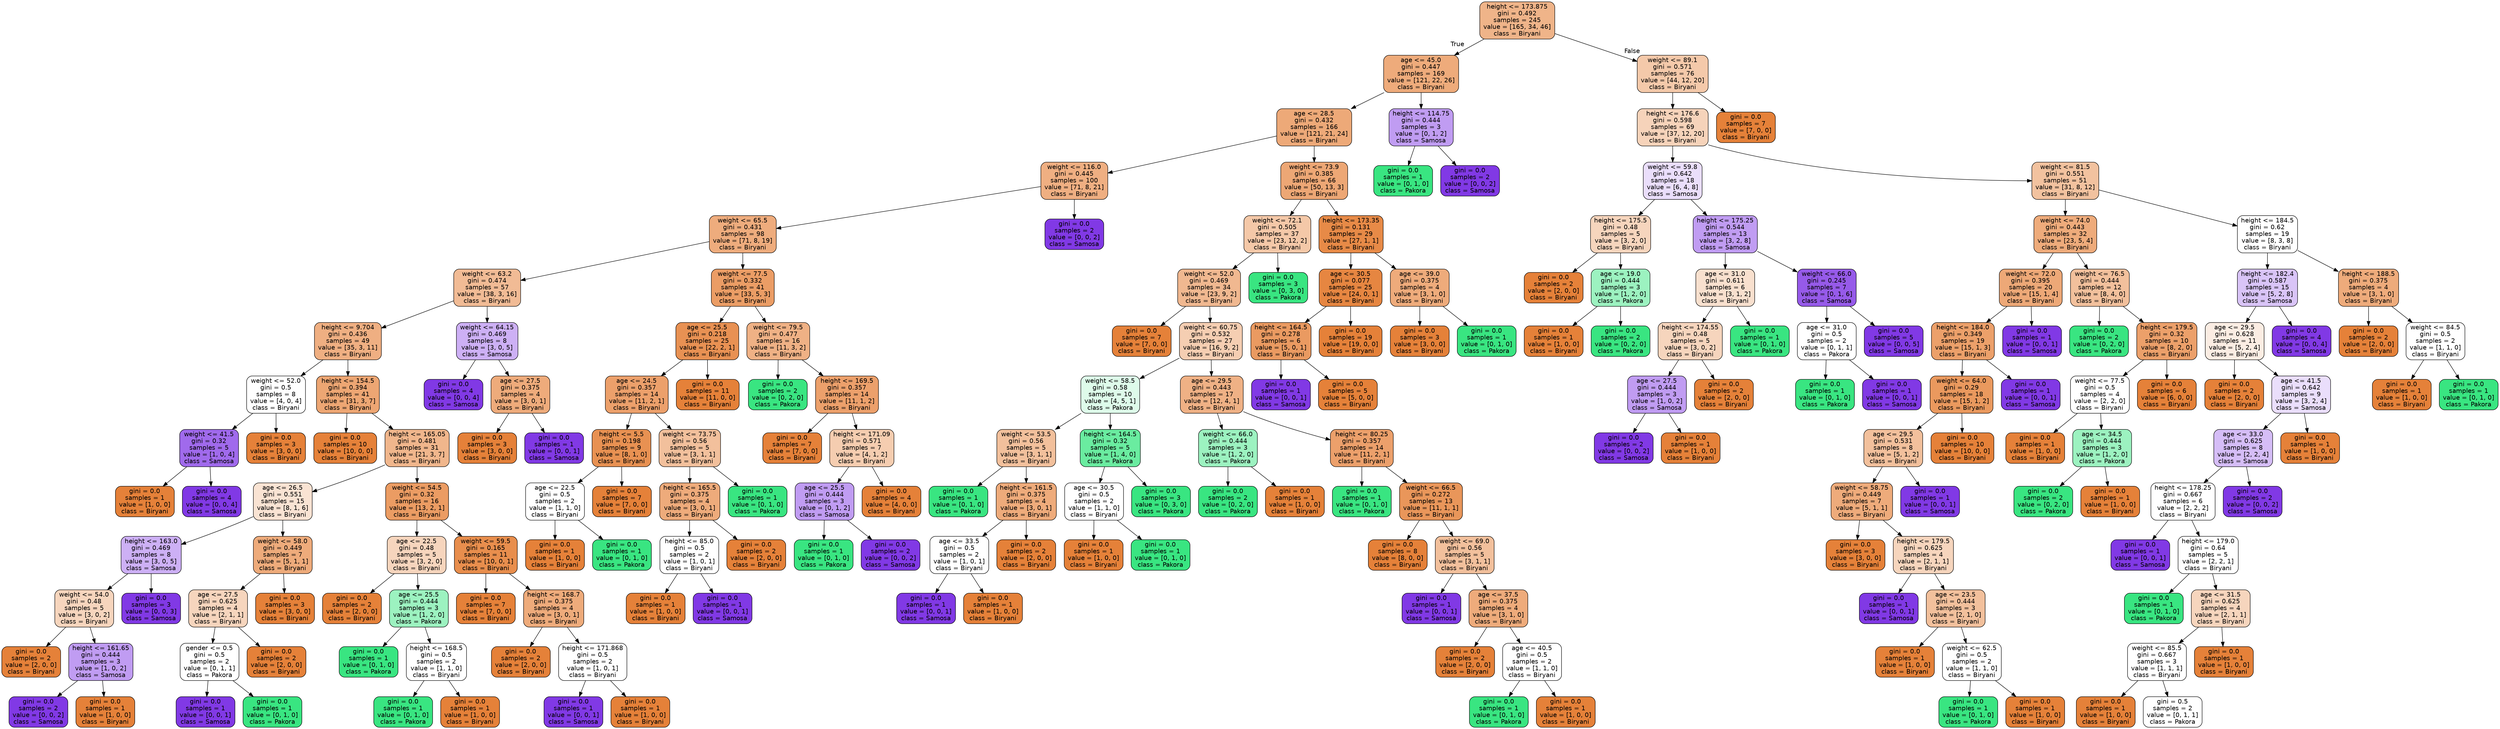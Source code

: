 digraph Tree {
node [shape=box, style="filled, rounded", color="black", fontname="helvetica"] ;
edge [fontname="helvetica"] ;
0 [label="height <= 173.875\ngini = 0.492\nsamples = 245\nvalue = [165, 34, 46]\nclass = Biryani", fillcolor="#efb489"] ;
1 [label="age <= 45.0\ngini = 0.447\nsamples = 169\nvalue = [121, 22, 26]\nclass = Biryani", fillcolor="#eeab7b"] ;
0 -> 1 [labeldistance=2.5, labelangle=45, headlabel="True"] ;
2 [label="age <= 28.5\ngini = 0.432\nsamples = 166\nvalue = [121, 21, 24]\nclass = Biryani", fillcolor="#eda978"] ;
1 -> 2 ;
3 [label="weight <= 116.0\ngini = 0.445\nsamples = 100\nvalue = [71, 8, 21]\nclass = Biryani", fillcolor="#efaf82"] ;
2 -> 3 ;
4 [label="weight <= 65.5\ngini = 0.431\nsamples = 98\nvalue = [71, 8, 19]\nclass = Biryani", fillcolor="#eeac7d"] ;
3 -> 4 ;
5 [label="weight <= 63.2\ngini = 0.474\nsamples = 57\nvalue = [38, 3, 16]\nclass = Biryani", fillcolor="#f1bb95"] ;
4 -> 5 ;
6 [label="height <= 9.704\ngini = 0.436\nsamples = 49\nvalue = [35, 3, 11]\nclass = Biryani", fillcolor="#efaf82"] ;
5 -> 6 ;
7 [label="weight <= 52.0\ngini = 0.5\nsamples = 8\nvalue = [4, 0, 4]\nclass = Biryani", fillcolor="#ffffff"] ;
6 -> 7 ;
8 [label="weight <= 41.5\ngini = 0.32\nsamples = 5\nvalue = [1, 0, 4]\nclass = Samosa", fillcolor="#a06aec"] ;
7 -> 8 ;
9 [label="gini = 0.0\nsamples = 1\nvalue = [1, 0, 0]\nclass = Biryani", fillcolor="#e58139"] ;
8 -> 9 ;
10 [label="gini = 0.0\nsamples = 4\nvalue = [0, 0, 4]\nclass = Samosa", fillcolor="#8139e5"] ;
8 -> 10 ;
11 [label="gini = 0.0\nsamples = 3\nvalue = [3, 0, 0]\nclass = Biryani", fillcolor="#e58139"] ;
7 -> 11 ;
12 [label="height <= 154.5\ngini = 0.394\nsamples = 41\nvalue = [31, 3, 7]\nclass = Biryani", fillcolor="#eda673"] ;
6 -> 12 ;
13 [label="gini = 0.0\nsamples = 10\nvalue = [10, 0, 0]\nclass = Biryani", fillcolor="#e58139"] ;
12 -> 13 ;
14 [label="height <= 165.05\ngini = 0.481\nsamples = 31\nvalue = [21, 3, 7]\nclass = Biryani", fillcolor="#f0b68c"] ;
12 -> 14 ;
15 [label="age <= 26.5\ngini = 0.551\nsamples = 15\nvalue = [8, 1, 6]\nclass = Biryani", fillcolor="#f9e3d3"] ;
14 -> 15 ;
16 [label="height <= 163.0\ngini = 0.469\nsamples = 8\nvalue = [3, 0, 5]\nclass = Samosa", fillcolor="#cdb0f5"] ;
15 -> 16 ;
17 [label="weight <= 54.0\ngini = 0.48\nsamples = 5\nvalue = [3, 0, 2]\nclass = Biryani", fillcolor="#f6d5bd"] ;
16 -> 17 ;
18 [label="gini = 0.0\nsamples = 2\nvalue = [2, 0, 0]\nclass = Biryani", fillcolor="#e58139"] ;
17 -> 18 ;
19 [label="height <= 161.65\ngini = 0.444\nsamples = 3\nvalue = [1, 0, 2]\nclass = Samosa", fillcolor="#c09cf2"] ;
17 -> 19 ;
20 [label="gini = 0.0\nsamples = 2\nvalue = [0, 0, 2]\nclass = Samosa", fillcolor="#8139e5"] ;
19 -> 20 ;
21 [label="gini = 0.0\nsamples = 1\nvalue = [1, 0, 0]\nclass = Biryani", fillcolor="#e58139"] ;
19 -> 21 ;
22 [label="gini = 0.0\nsamples = 3\nvalue = [0, 0, 3]\nclass = Samosa", fillcolor="#8139e5"] ;
16 -> 22 ;
23 [label="weight <= 58.0\ngini = 0.449\nsamples = 7\nvalue = [5, 1, 1]\nclass = Biryani", fillcolor="#eeab7b"] ;
15 -> 23 ;
24 [label="age <= 27.5\ngini = 0.625\nsamples = 4\nvalue = [2, 1, 1]\nclass = Biryani", fillcolor="#f6d5bd"] ;
23 -> 24 ;
25 [label="gender <= 0.5\ngini = 0.5\nsamples = 2\nvalue = [0, 1, 1]\nclass = Pakora", fillcolor="#ffffff"] ;
24 -> 25 ;
26 [label="gini = 0.0\nsamples = 1\nvalue = [0, 0, 1]\nclass = Samosa", fillcolor="#8139e5"] ;
25 -> 26 ;
27 [label="gini = 0.0\nsamples = 1\nvalue = [0, 1, 0]\nclass = Pakora", fillcolor="#39e581"] ;
25 -> 27 ;
28 [label="gini = 0.0\nsamples = 2\nvalue = [2, 0, 0]\nclass = Biryani", fillcolor="#e58139"] ;
24 -> 28 ;
29 [label="gini = 0.0\nsamples = 3\nvalue = [3, 0, 0]\nclass = Biryani", fillcolor="#e58139"] ;
23 -> 29 ;
30 [label="weight <= 54.5\ngini = 0.32\nsamples = 16\nvalue = [13, 2, 1]\nclass = Biryani", fillcolor="#eb9c63"] ;
14 -> 30 ;
31 [label="age <= 22.5\ngini = 0.48\nsamples = 5\nvalue = [3, 2, 0]\nclass = Biryani", fillcolor="#f6d5bd"] ;
30 -> 31 ;
32 [label="gini = 0.0\nsamples = 2\nvalue = [2, 0, 0]\nclass = Biryani", fillcolor="#e58139"] ;
31 -> 32 ;
33 [label="age <= 25.5\ngini = 0.444\nsamples = 3\nvalue = [1, 2, 0]\nclass = Pakora", fillcolor="#9cf2c0"] ;
31 -> 33 ;
34 [label="gini = 0.0\nsamples = 1\nvalue = [0, 1, 0]\nclass = Pakora", fillcolor="#39e581"] ;
33 -> 34 ;
35 [label="height <= 168.5\ngini = 0.5\nsamples = 2\nvalue = [1, 1, 0]\nclass = Biryani", fillcolor="#ffffff"] ;
33 -> 35 ;
36 [label="gini = 0.0\nsamples = 1\nvalue = [0, 1, 0]\nclass = Pakora", fillcolor="#39e581"] ;
35 -> 36 ;
37 [label="gini = 0.0\nsamples = 1\nvalue = [1, 0, 0]\nclass = Biryani", fillcolor="#e58139"] ;
35 -> 37 ;
38 [label="weight <= 59.5\ngini = 0.165\nsamples = 11\nvalue = [10, 0, 1]\nclass = Biryani", fillcolor="#e88e4d"] ;
30 -> 38 ;
39 [label="gini = 0.0\nsamples = 7\nvalue = [7, 0, 0]\nclass = Biryani", fillcolor="#e58139"] ;
38 -> 39 ;
40 [label="height <= 168.7\ngini = 0.375\nsamples = 4\nvalue = [3, 0, 1]\nclass = Biryani", fillcolor="#eeab7b"] ;
38 -> 40 ;
41 [label="gini = 0.0\nsamples = 2\nvalue = [2, 0, 0]\nclass = Biryani", fillcolor="#e58139"] ;
40 -> 41 ;
42 [label="height <= 171.868\ngini = 0.5\nsamples = 2\nvalue = [1, 0, 1]\nclass = Biryani", fillcolor="#ffffff"] ;
40 -> 42 ;
43 [label="gini = 0.0\nsamples = 1\nvalue = [0, 0, 1]\nclass = Samosa", fillcolor="#8139e5"] ;
42 -> 43 ;
44 [label="gini = 0.0\nsamples = 1\nvalue = [1, 0, 0]\nclass = Biryani", fillcolor="#e58139"] ;
42 -> 44 ;
45 [label="weight <= 64.15\ngini = 0.469\nsamples = 8\nvalue = [3, 0, 5]\nclass = Samosa", fillcolor="#cdb0f5"] ;
5 -> 45 ;
46 [label="gini = 0.0\nsamples = 4\nvalue = [0, 0, 4]\nclass = Samosa", fillcolor="#8139e5"] ;
45 -> 46 ;
47 [label="age <= 27.5\ngini = 0.375\nsamples = 4\nvalue = [3, 0, 1]\nclass = Biryani", fillcolor="#eeab7b"] ;
45 -> 47 ;
48 [label="gini = 0.0\nsamples = 3\nvalue = [3, 0, 0]\nclass = Biryani", fillcolor="#e58139"] ;
47 -> 48 ;
49 [label="gini = 0.0\nsamples = 1\nvalue = [0, 0, 1]\nclass = Samosa", fillcolor="#8139e5"] ;
47 -> 49 ;
50 [label="weight <= 77.5\ngini = 0.332\nsamples = 41\nvalue = [33, 5, 3]\nclass = Biryani", fillcolor="#eb9d65"] ;
4 -> 50 ;
51 [label="age <= 25.5\ngini = 0.218\nsamples = 25\nvalue = [22, 2, 1]\nclass = Biryani", fillcolor="#e89153"] ;
50 -> 51 ;
52 [label="age <= 24.5\ngini = 0.357\nsamples = 14\nvalue = [11, 2, 1]\nclass = Biryani", fillcolor="#eca06b"] ;
51 -> 52 ;
53 [label="height <= 5.5\ngini = 0.198\nsamples = 9\nvalue = [8, 1, 0]\nclass = Biryani", fillcolor="#e89152"] ;
52 -> 53 ;
54 [label="age <= 22.5\ngini = 0.5\nsamples = 2\nvalue = [1, 1, 0]\nclass = Biryani", fillcolor="#ffffff"] ;
53 -> 54 ;
55 [label="gini = 0.0\nsamples = 1\nvalue = [1, 0, 0]\nclass = Biryani", fillcolor="#e58139"] ;
54 -> 55 ;
56 [label="gini = 0.0\nsamples = 1\nvalue = [0, 1, 0]\nclass = Pakora", fillcolor="#39e581"] ;
54 -> 56 ;
57 [label="gini = 0.0\nsamples = 7\nvalue = [7, 0, 0]\nclass = Biryani", fillcolor="#e58139"] ;
53 -> 57 ;
58 [label="weight <= 73.75\ngini = 0.56\nsamples = 5\nvalue = [3, 1, 1]\nclass = Biryani", fillcolor="#f2c09c"] ;
52 -> 58 ;
59 [label="height <= 165.5\ngini = 0.375\nsamples = 4\nvalue = [3, 0, 1]\nclass = Biryani", fillcolor="#eeab7b"] ;
58 -> 59 ;
60 [label="height <= 85.0\ngini = 0.5\nsamples = 2\nvalue = [1, 0, 1]\nclass = Biryani", fillcolor="#ffffff"] ;
59 -> 60 ;
61 [label="gini = 0.0\nsamples = 1\nvalue = [1, 0, 0]\nclass = Biryani", fillcolor="#e58139"] ;
60 -> 61 ;
62 [label="gini = 0.0\nsamples = 1\nvalue = [0, 0, 1]\nclass = Samosa", fillcolor="#8139e5"] ;
60 -> 62 ;
63 [label="gini = 0.0\nsamples = 2\nvalue = [2, 0, 0]\nclass = Biryani", fillcolor="#e58139"] ;
59 -> 63 ;
64 [label="gini = 0.0\nsamples = 1\nvalue = [0, 1, 0]\nclass = Pakora", fillcolor="#39e581"] ;
58 -> 64 ;
65 [label="gini = 0.0\nsamples = 11\nvalue = [11, 0, 0]\nclass = Biryani", fillcolor="#e58139"] ;
51 -> 65 ;
66 [label="weight <= 79.5\ngini = 0.477\nsamples = 16\nvalue = [11, 3, 2]\nclass = Biryani", fillcolor="#efb185"] ;
50 -> 66 ;
67 [label="gini = 0.0\nsamples = 2\nvalue = [0, 2, 0]\nclass = Pakora", fillcolor="#39e581"] ;
66 -> 67 ;
68 [label="height <= 169.5\ngini = 0.357\nsamples = 14\nvalue = [11, 1, 2]\nclass = Biryani", fillcolor="#eca06b"] ;
66 -> 68 ;
69 [label="gini = 0.0\nsamples = 7\nvalue = [7, 0, 0]\nclass = Biryani", fillcolor="#e58139"] ;
68 -> 69 ;
70 [label="height <= 171.09\ngini = 0.571\nsamples = 7\nvalue = [4, 1, 2]\nclass = Biryani", fillcolor="#f5cdb0"] ;
68 -> 70 ;
71 [label="age <= 25.5\ngini = 0.444\nsamples = 3\nvalue = [0, 1, 2]\nclass = Samosa", fillcolor="#c09cf2"] ;
70 -> 71 ;
72 [label="gini = 0.0\nsamples = 1\nvalue = [0, 1, 0]\nclass = Pakora", fillcolor="#39e581"] ;
71 -> 72 ;
73 [label="gini = 0.0\nsamples = 2\nvalue = [0, 0, 2]\nclass = Samosa", fillcolor="#8139e5"] ;
71 -> 73 ;
74 [label="gini = 0.0\nsamples = 4\nvalue = [4, 0, 0]\nclass = Biryani", fillcolor="#e58139"] ;
70 -> 74 ;
75 [label="gini = 0.0\nsamples = 2\nvalue = [0, 0, 2]\nclass = Samosa", fillcolor="#8139e5"] ;
3 -> 75 ;
76 [label="weight <= 73.9\ngini = 0.385\nsamples = 66\nvalue = [50, 13, 3]\nclass = Biryani", fillcolor="#eda775"] ;
2 -> 76 ;
77 [label="weight <= 72.1\ngini = 0.505\nsamples = 37\nvalue = [23, 12, 2]\nclass = Biryani", fillcolor="#f4c8a8"] ;
76 -> 77 ;
78 [label="weight <= 52.0\ngini = 0.469\nsamples = 34\nvalue = [23, 9, 2]\nclass = Biryani", fillcolor="#f0b890"] ;
77 -> 78 ;
79 [label="gini = 0.0\nsamples = 7\nvalue = [7, 0, 0]\nclass = Biryani", fillcolor="#e58139"] ;
78 -> 79 ;
80 [label="weight <= 60.75\ngini = 0.532\nsamples = 27\nvalue = [16, 9, 2]\nclass = Biryani", fillcolor="#f5ceb2"] ;
78 -> 80 ;
81 [label="weight <= 58.5\ngini = 0.58\nsamples = 10\nvalue = [4, 5, 1]\nclass = Pakora", fillcolor="#defbea"] ;
80 -> 81 ;
82 [label="weight <= 53.5\ngini = 0.56\nsamples = 5\nvalue = [3, 1, 1]\nclass = Biryani", fillcolor="#f2c09c"] ;
81 -> 82 ;
83 [label="gini = 0.0\nsamples = 1\nvalue = [0, 1, 0]\nclass = Pakora", fillcolor="#39e581"] ;
82 -> 83 ;
84 [label="height <= 161.5\ngini = 0.375\nsamples = 4\nvalue = [3, 0, 1]\nclass = Biryani", fillcolor="#eeab7b"] ;
82 -> 84 ;
85 [label="age <= 33.5\ngini = 0.5\nsamples = 2\nvalue = [1, 0, 1]\nclass = Biryani", fillcolor="#ffffff"] ;
84 -> 85 ;
86 [label="gini = 0.0\nsamples = 1\nvalue = [0, 0, 1]\nclass = Samosa", fillcolor="#8139e5"] ;
85 -> 86 ;
87 [label="gini = 0.0\nsamples = 1\nvalue = [1, 0, 0]\nclass = Biryani", fillcolor="#e58139"] ;
85 -> 87 ;
88 [label="gini = 0.0\nsamples = 2\nvalue = [2, 0, 0]\nclass = Biryani", fillcolor="#e58139"] ;
84 -> 88 ;
89 [label="height <= 164.5\ngini = 0.32\nsamples = 5\nvalue = [1, 4, 0]\nclass = Pakora", fillcolor="#6aeca0"] ;
81 -> 89 ;
90 [label="age <= 30.5\ngini = 0.5\nsamples = 2\nvalue = [1, 1, 0]\nclass = Biryani", fillcolor="#ffffff"] ;
89 -> 90 ;
91 [label="gini = 0.0\nsamples = 1\nvalue = [1, 0, 0]\nclass = Biryani", fillcolor="#e58139"] ;
90 -> 91 ;
92 [label="gini = 0.0\nsamples = 1\nvalue = [0, 1, 0]\nclass = Pakora", fillcolor="#39e581"] ;
90 -> 92 ;
93 [label="gini = 0.0\nsamples = 3\nvalue = [0, 3, 0]\nclass = Pakora", fillcolor="#39e581"] ;
89 -> 93 ;
94 [label="age <= 29.5\ngini = 0.443\nsamples = 17\nvalue = [12, 4, 1]\nclass = Biryani", fillcolor="#efb185"] ;
80 -> 94 ;
95 [label="weight <= 66.0\ngini = 0.444\nsamples = 3\nvalue = [1, 2, 0]\nclass = Pakora", fillcolor="#9cf2c0"] ;
94 -> 95 ;
96 [label="gini = 0.0\nsamples = 2\nvalue = [0, 2, 0]\nclass = Pakora", fillcolor="#39e581"] ;
95 -> 96 ;
97 [label="gini = 0.0\nsamples = 1\nvalue = [1, 0, 0]\nclass = Biryani", fillcolor="#e58139"] ;
95 -> 97 ;
98 [label="height <= 80.25\ngini = 0.357\nsamples = 14\nvalue = [11, 2, 1]\nclass = Biryani", fillcolor="#eca06b"] ;
94 -> 98 ;
99 [label="gini = 0.0\nsamples = 1\nvalue = [0, 1, 0]\nclass = Pakora", fillcolor="#39e581"] ;
98 -> 99 ;
100 [label="weight <= 66.5\ngini = 0.272\nsamples = 13\nvalue = [11, 1, 1]\nclass = Biryani", fillcolor="#e9965a"] ;
98 -> 100 ;
101 [label="gini = 0.0\nsamples = 8\nvalue = [8, 0, 0]\nclass = Biryani", fillcolor="#e58139"] ;
100 -> 101 ;
102 [label="weight <= 69.0\ngini = 0.56\nsamples = 5\nvalue = [3, 1, 1]\nclass = Biryani", fillcolor="#f2c09c"] ;
100 -> 102 ;
103 [label="gini = 0.0\nsamples = 1\nvalue = [0, 0, 1]\nclass = Samosa", fillcolor="#8139e5"] ;
102 -> 103 ;
104 [label="age <= 37.5\ngini = 0.375\nsamples = 4\nvalue = [3, 1, 0]\nclass = Biryani", fillcolor="#eeab7b"] ;
102 -> 104 ;
105 [label="gini = 0.0\nsamples = 2\nvalue = [2, 0, 0]\nclass = Biryani", fillcolor="#e58139"] ;
104 -> 105 ;
106 [label="age <= 40.5\ngini = 0.5\nsamples = 2\nvalue = [1, 1, 0]\nclass = Biryani", fillcolor="#ffffff"] ;
104 -> 106 ;
107 [label="gini = 0.0\nsamples = 1\nvalue = [0, 1, 0]\nclass = Pakora", fillcolor="#39e581"] ;
106 -> 107 ;
108 [label="gini = 0.0\nsamples = 1\nvalue = [1, 0, 0]\nclass = Biryani", fillcolor="#e58139"] ;
106 -> 108 ;
109 [label="gini = 0.0\nsamples = 3\nvalue = [0, 3, 0]\nclass = Pakora", fillcolor="#39e581"] ;
77 -> 109 ;
110 [label="height <= 173.35\ngini = 0.131\nsamples = 29\nvalue = [27, 1, 1]\nclass = Biryani", fillcolor="#e78a47"] ;
76 -> 110 ;
111 [label="age <= 30.5\ngini = 0.077\nsamples = 25\nvalue = [24, 0, 1]\nclass = Biryani", fillcolor="#e68641"] ;
110 -> 111 ;
112 [label="height <= 164.5\ngini = 0.278\nsamples = 6\nvalue = [5, 0, 1]\nclass = Biryani", fillcolor="#ea9a61"] ;
111 -> 112 ;
113 [label="gini = 0.0\nsamples = 1\nvalue = [0, 0, 1]\nclass = Samosa", fillcolor="#8139e5"] ;
112 -> 113 ;
114 [label="gini = 0.0\nsamples = 5\nvalue = [5, 0, 0]\nclass = Biryani", fillcolor="#e58139"] ;
112 -> 114 ;
115 [label="gini = 0.0\nsamples = 19\nvalue = [19, 0, 0]\nclass = Biryani", fillcolor="#e58139"] ;
111 -> 115 ;
116 [label="age <= 39.0\ngini = 0.375\nsamples = 4\nvalue = [3, 1, 0]\nclass = Biryani", fillcolor="#eeab7b"] ;
110 -> 116 ;
117 [label="gini = 0.0\nsamples = 3\nvalue = [3, 0, 0]\nclass = Biryani", fillcolor="#e58139"] ;
116 -> 117 ;
118 [label="gini = 0.0\nsamples = 1\nvalue = [0, 1, 0]\nclass = Pakora", fillcolor="#39e581"] ;
116 -> 118 ;
119 [label="height <= 114.75\ngini = 0.444\nsamples = 3\nvalue = [0, 1, 2]\nclass = Samosa", fillcolor="#c09cf2"] ;
1 -> 119 ;
120 [label="gini = 0.0\nsamples = 1\nvalue = [0, 1, 0]\nclass = Pakora", fillcolor="#39e581"] ;
119 -> 120 ;
121 [label="gini = 0.0\nsamples = 2\nvalue = [0, 0, 2]\nclass = Samosa", fillcolor="#8139e5"] ;
119 -> 121 ;
122 [label="weight <= 89.1\ngini = 0.571\nsamples = 76\nvalue = [44, 12, 20]\nclass = Biryani", fillcolor="#f4c9aa"] ;
0 -> 122 [labeldistance=2.5, labelangle=-45, headlabel="False"] ;
123 [label="height <= 176.6\ngini = 0.598\nsamples = 69\nvalue = [37, 12, 20]\nclass = Biryani", fillcolor="#f6d3ba"] ;
122 -> 123 ;
124 [label="weight <= 59.8\ngini = 0.642\nsamples = 18\nvalue = [6, 4, 8]\nclass = Samosa", fillcolor="#eadefb"] ;
123 -> 124 ;
125 [label="height <= 175.5\ngini = 0.48\nsamples = 5\nvalue = [3, 2, 0]\nclass = Biryani", fillcolor="#f6d5bd"] ;
124 -> 125 ;
126 [label="gini = 0.0\nsamples = 2\nvalue = [2, 0, 0]\nclass = Biryani", fillcolor="#e58139"] ;
125 -> 126 ;
127 [label="age <= 19.0\ngini = 0.444\nsamples = 3\nvalue = [1, 2, 0]\nclass = Pakora", fillcolor="#9cf2c0"] ;
125 -> 127 ;
128 [label="gini = 0.0\nsamples = 1\nvalue = [1, 0, 0]\nclass = Biryani", fillcolor="#e58139"] ;
127 -> 128 ;
129 [label="gini = 0.0\nsamples = 2\nvalue = [0, 2, 0]\nclass = Pakora", fillcolor="#39e581"] ;
127 -> 129 ;
130 [label="height <= 175.25\ngini = 0.544\nsamples = 13\nvalue = [3, 2, 8]\nclass = Samosa", fillcolor="#c09cf2"] ;
124 -> 130 ;
131 [label="age <= 31.0\ngini = 0.611\nsamples = 6\nvalue = [3, 1, 2]\nclass = Biryani", fillcolor="#f8e0ce"] ;
130 -> 131 ;
132 [label="height <= 174.55\ngini = 0.48\nsamples = 5\nvalue = [3, 0, 2]\nclass = Biryani", fillcolor="#f6d5bd"] ;
131 -> 132 ;
133 [label="age <= 27.5\ngini = 0.444\nsamples = 3\nvalue = [1, 0, 2]\nclass = Samosa", fillcolor="#c09cf2"] ;
132 -> 133 ;
134 [label="gini = 0.0\nsamples = 2\nvalue = [0, 0, 2]\nclass = Samosa", fillcolor="#8139e5"] ;
133 -> 134 ;
135 [label="gini = 0.0\nsamples = 1\nvalue = [1, 0, 0]\nclass = Biryani", fillcolor="#e58139"] ;
133 -> 135 ;
136 [label="gini = 0.0\nsamples = 2\nvalue = [2, 0, 0]\nclass = Biryani", fillcolor="#e58139"] ;
132 -> 136 ;
137 [label="gini = 0.0\nsamples = 1\nvalue = [0, 1, 0]\nclass = Pakora", fillcolor="#39e581"] ;
131 -> 137 ;
138 [label="weight <= 66.0\ngini = 0.245\nsamples = 7\nvalue = [0, 1, 6]\nclass = Samosa", fillcolor="#965ae9"] ;
130 -> 138 ;
139 [label="age <= 31.0\ngini = 0.5\nsamples = 2\nvalue = [0, 1, 1]\nclass = Pakora", fillcolor="#ffffff"] ;
138 -> 139 ;
140 [label="gini = 0.0\nsamples = 1\nvalue = [0, 1, 0]\nclass = Pakora", fillcolor="#39e581"] ;
139 -> 140 ;
141 [label="gini = 0.0\nsamples = 1\nvalue = [0, 0, 1]\nclass = Samosa", fillcolor="#8139e5"] ;
139 -> 141 ;
142 [label="gini = 0.0\nsamples = 5\nvalue = [0, 0, 5]\nclass = Samosa", fillcolor="#8139e5"] ;
138 -> 142 ;
143 [label="weight <= 81.5\ngini = 0.551\nsamples = 51\nvalue = [31, 8, 12]\nclass = Biryani", fillcolor="#f2c29f"] ;
123 -> 143 ;
144 [label="weight <= 74.0\ngini = 0.443\nsamples = 32\nvalue = [23, 5, 4]\nclass = Biryani", fillcolor="#eeab7b"] ;
143 -> 144 ;
145 [label="weight <= 72.0\ngini = 0.395\nsamples = 20\nvalue = [15, 1, 4]\nclass = Biryani", fillcolor="#eda877"] ;
144 -> 145 ;
146 [label="height <= 184.0\ngini = 0.349\nsamples = 19\nvalue = [15, 1, 3]\nclass = Biryani", fillcolor="#eca06a"] ;
145 -> 146 ;
147 [label="weight <= 64.0\ngini = 0.29\nsamples = 18\nvalue = [15, 1, 2]\nclass = Biryani", fillcolor="#ea995e"] ;
146 -> 147 ;
148 [label="age <= 29.5\ngini = 0.531\nsamples = 8\nvalue = [5, 1, 2]\nclass = Biryani", fillcolor="#f2c09c"] ;
147 -> 148 ;
149 [label="weight <= 58.75\ngini = 0.449\nsamples = 7\nvalue = [5, 1, 1]\nclass = Biryani", fillcolor="#eeab7b"] ;
148 -> 149 ;
150 [label="gini = 0.0\nsamples = 3\nvalue = [3, 0, 0]\nclass = Biryani", fillcolor="#e58139"] ;
149 -> 150 ;
151 [label="height <= 179.5\ngini = 0.625\nsamples = 4\nvalue = [2, 1, 1]\nclass = Biryani", fillcolor="#f6d5bd"] ;
149 -> 151 ;
152 [label="gini = 0.0\nsamples = 1\nvalue = [0, 0, 1]\nclass = Samosa", fillcolor="#8139e5"] ;
151 -> 152 ;
153 [label="age <= 23.5\ngini = 0.444\nsamples = 3\nvalue = [2, 1, 0]\nclass = Biryani", fillcolor="#f2c09c"] ;
151 -> 153 ;
154 [label="gini = 0.0\nsamples = 1\nvalue = [1, 0, 0]\nclass = Biryani", fillcolor="#e58139"] ;
153 -> 154 ;
155 [label="weight <= 62.5\ngini = 0.5\nsamples = 2\nvalue = [1, 1, 0]\nclass = Biryani", fillcolor="#ffffff"] ;
153 -> 155 ;
156 [label="gini = 0.0\nsamples = 1\nvalue = [0, 1, 0]\nclass = Pakora", fillcolor="#39e581"] ;
155 -> 156 ;
157 [label="gini = 0.0\nsamples = 1\nvalue = [1, 0, 0]\nclass = Biryani", fillcolor="#e58139"] ;
155 -> 157 ;
158 [label="gini = 0.0\nsamples = 1\nvalue = [0, 0, 1]\nclass = Samosa", fillcolor="#8139e5"] ;
148 -> 158 ;
159 [label="gini = 0.0\nsamples = 10\nvalue = [10, 0, 0]\nclass = Biryani", fillcolor="#e58139"] ;
147 -> 159 ;
160 [label="gini = 0.0\nsamples = 1\nvalue = [0, 0, 1]\nclass = Samosa", fillcolor="#8139e5"] ;
146 -> 160 ;
161 [label="gini = 0.0\nsamples = 1\nvalue = [0, 0, 1]\nclass = Samosa", fillcolor="#8139e5"] ;
145 -> 161 ;
162 [label="weight <= 76.5\ngini = 0.444\nsamples = 12\nvalue = [8, 4, 0]\nclass = Biryani", fillcolor="#f2c09c"] ;
144 -> 162 ;
163 [label="gini = 0.0\nsamples = 2\nvalue = [0, 2, 0]\nclass = Pakora", fillcolor="#39e581"] ;
162 -> 163 ;
164 [label="height <= 179.5\ngini = 0.32\nsamples = 10\nvalue = [8, 2, 0]\nclass = Biryani", fillcolor="#eca06a"] ;
162 -> 164 ;
165 [label="weight <= 77.5\ngini = 0.5\nsamples = 4\nvalue = [2, 2, 0]\nclass = Biryani", fillcolor="#ffffff"] ;
164 -> 165 ;
166 [label="gini = 0.0\nsamples = 1\nvalue = [1, 0, 0]\nclass = Biryani", fillcolor="#e58139"] ;
165 -> 166 ;
167 [label="age <= 34.5\ngini = 0.444\nsamples = 3\nvalue = [1, 2, 0]\nclass = Pakora", fillcolor="#9cf2c0"] ;
165 -> 167 ;
168 [label="gini = 0.0\nsamples = 2\nvalue = [0, 2, 0]\nclass = Pakora", fillcolor="#39e581"] ;
167 -> 168 ;
169 [label="gini = 0.0\nsamples = 1\nvalue = [1, 0, 0]\nclass = Biryani", fillcolor="#e58139"] ;
167 -> 169 ;
170 [label="gini = 0.0\nsamples = 6\nvalue = [6, 0, 0]\nclass = Biryani", fillcolor="#e58139"] ;
164 -> 170 ;
171 [label="height <= 184.5\ngini = 0.62\nsamples = 19\nvalue = [8, 3, 8]\nclass = Biryani", fillcolor="#ffffff"] ;
143 -> 171 ;
172 [label="height <= 182.4\ngini = 0.587\nsamples = 15\nvalue = [5, 2, 8]\nclass = Samosa", fillcolor="#d9c4f7"] ;
171 -> 172 ;
173 [label="age <= 29.5\ngini = 0.628\nsamples = 11\nvalue = [5, 2, 4]\nclass = Biryani", fillcolor="#fbede3"] ;
172 -> 173 ;
174 [label="gini = 0.0\nsamples = 2\nvalue = [2, 0, 0]\nclass = Biryani", fillcolor="#e58139"] ;
173 -> 174 ;
175 [label="age <= 41.5\ngini = 0.642\nsamples = 9\nvalue = [3, 2, 4]\nclass = Samosa", fillcolor="#eadefb"] ;
173 -> 175 ;
176 [label="age <= 33.0\ngini = 0.625\nsamples = 8\nvalue = [2, 2, 4]\nclass = Samosa", fillcolor="#d5bdf6"] ;
175 -> 176 ;
177 [label="height <= 178.25\ngini = 0.667\nsamples = 6\nvalue = [2, 2, 2]\nclass = Biryani", fillcolor="#ffffff"] ;
176 -> 177 ;
178 [label="gini = 0.0\nsamples = 1\nvalue = [0, 0, 1]\nclass = Samosa", fillcolor="#8139e5"] ;
177 -> 178 ;
179 [label="height <= 179.0\ngini = 0.64\nsamples = 5\nvalue = [2, 2, 1]\nclass = Biryani", fillcolor="#ffffff"] ;
177 -> 179 ;
180 [label="gini = 0.0\nsamples = 1\nvalue = [0, 1, 0]\nclass = Pakora", fillcolor="#39e581"] ;
179 -> 180 ;
181 [label="age <= 31.5\ngini = 0.625\nsamples = 4\nvalue = [2, 1, 1]\nclass = Biryani", fillcolor="#f6d5bd"] ;
179 -> 181 ;
182 [label="weight <= 85.5\ngini = 0.667\nsamples = 3\nvalue = [1, 1, 1]\nclass = Biryani", fillcolor="#ffffff"] ;
181 -> 182 ;
183 [label="gini = 0.0\nsamples = 1\nvalue = [1, 0, 0]\nclass = Biryani", fillcolor="#e58139"] ;
182 -> 183 ;
184 [label="gini = 0.5\nsamples = 2\nvalue = [0, 1, 1]\nclass = Pakora", fillcolor="#ffffff"] ;
182 -> 184 ;
185 [label="gini = 0.0\nsamples = 1\nvalue = [1, 0, 0]\nclass = Biryani", fillcolor="#e58139"] ;
181 -> 185 ;
186 [label="gini = 0.0\nsamples = 2\nvalue = [0, 0, 2]\nclass = Samosa", fillcolor="#8139e5"] ;
176 -> 186 ;
187 [label="gini = 0.0\nsamples = 1\nvalue = [1, 0, 0]\nclass = Biryani", fillcolor="#e58139"] ;
175 -> 187 ;
188 [label="gini = 0.0\nsamples = 4\nvalue = [0, 0, 4]\nclass = Samosa", fillcolor="#8139e5"] ;
172 -> 188 ;
189 [label="height <= 188.5\ngini = 0.375\nsamples = 4\nvalue = [3, 1, 0]\nclass = Biryani", fillcolor="#eeab7b"] ;
171 -> 189 ;
190 [label="gini = 0.0\nsamples = 2\nvalue = [2, 0, 0]\nclass = Biryani", fillcolor="#e58139"] ;
189 -> 190 ;
191 [label="weight <= 84.5\ngini = 0.5\nsamples = 2\nvalue = [1, 1, 0]\nclass = Biryani", fillcolor="#ffffff"] ;
189 -> 191 ;
192 [label="gini = 0.0\nsamples = 1\nvalue = [1, 0, 0]\nclass = Biryani", fillcolor="#e58139"] ;
191 -> 192 ;
193 [label="gini = 0.0\nsamples = 1\nvalue = [0, 1, 0]\nclass = Pakora", fillcolor="#39e581"] ;
191 -> 193 ;
194 [label="gini = 0.0\nsamples = 7\nvalue = [7, 0, 0]\nclass = Biryani", fillcolor="#e58139"] ;
122 -> 194 ;
}